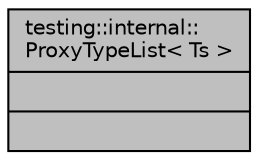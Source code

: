 digraph "testing::internal::ProxyTypeList&lt; Ts &gt;"
{
 // INTERACTIVE_SVG=YES
 // LATEX_PDF_SIZE
  edge [fontname="Helvetica",fontsize="10",labelfontname="Helvetica",labelfontsize="10"];
  node [fontname="Helvetica",fontsize="10",shape=record];
  Node1 [label="{testing::internal::\lProxyTypeList\< Ts \>\n||}",height=0.2,width=0.4,color="black", fillcolor="grey75", style="filled", fontcolor="black",tooltip=" "];
}
